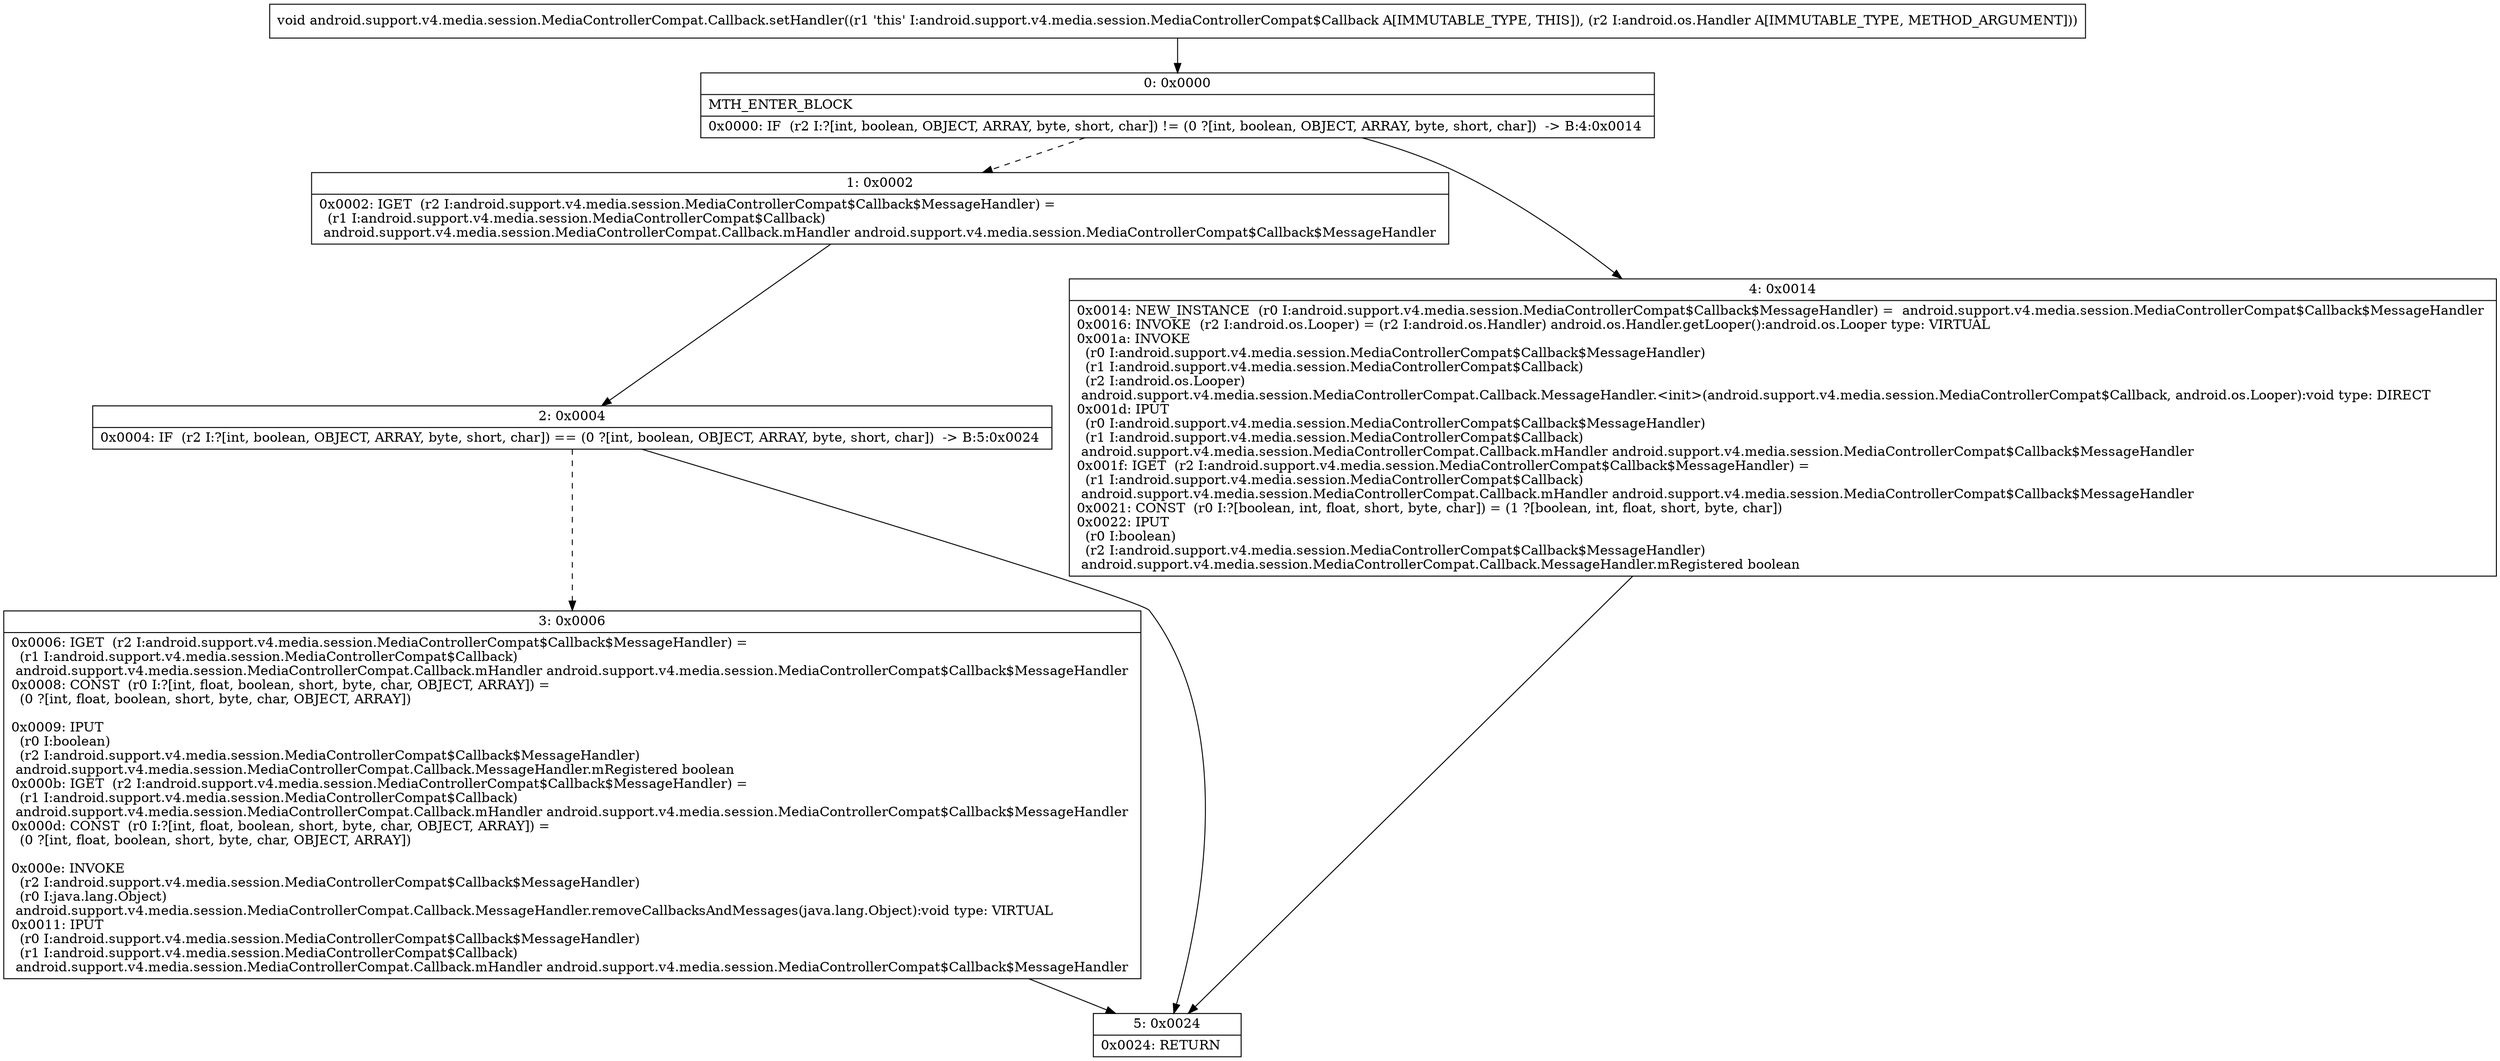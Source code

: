 digraph "CFG forandroid.support.v4.media.session.MediaControllerCompat.Callback.setHandler(Landroid\/os\/Handler;)V" {
Node_0 [shape=record,label="{0\:\ 0x0000|MTH_ENTER_BLOCK\l|0x0000: IF  (r2 I:?[int, boolean, OBJECT, ARRAY, byte, short, char]) != (0 ?[int, boolean, OBJECT, ARRAY, byte, short, char])  \-\> B:4:0x0014 \l}"];
Node_1 [shape=record,label="{1\:\ 0x0002|0x0002: IGET  (r2 I:android.support.v4.media.session.MediaControllerCompat$Callback$MessageHandler) = \l  (r1 I:android.support.v4.media.session.MediaControllerCompat$Callback)\l android.support.v4.media.session.MediaControllerCompat.Callback.mHandler android.support.v4.media.session.MediaControllerCompat$Callback$MessageHandler \l}"];
Node_2 [shape=record,label="{2\:\ 0x0004|0x0004: IF  (r2 I:?[int, boolean, OBJECT, ARRAY, byte, short, char]) == (0 ?[int, boolean, OBJECT, ARRAY, byte, short, char])  \-\> B:5:0x0024 \l}"];
Node_3 [shape=record,label="{3\:\ 0x0006|0x0006: IGET  (r2 I:android.support.v4.media.session.MediaControllerCompat$Callback$MessageHandler) = \l  (r1 I:android.support.v4.media.session.MediaControllerCompat$Callback)\l android.support.v4.media.session.MediaControllerCompat.Callback.mHandler android.support.v4.media.session.MediaControllerCompat$Callback$MessageHandler \l0x0008: CONST  (r0 I:?[int, float, boolean, short, byte, char, OBJECT, ARRAY]) = \l  (0 ?[int, float, boolean, short, byte, char, OBJECT, ARRAY])\l \l0x0009: IPUT  \l  (r0 I:boolean)\l  (r2 I:android.support.v4.media.session.MediaControllerCompat$Callback$MessageHandler)\l android.support.v4.media.session.MediaControllerCompat.Callback.MessageHandler.mRegistered boolean \l0x000b: IGET  (r2 I:android.support.v4.media.session.MediaControllerCompat$Callback$MessageHandler) = \l  (r1 I:android.support.v4.media.session.MediaControllerCompat$Callback)\l android.support.v4.media.session.MediaControllerCompat.Callback.mHandler android.support.v4.media.session.MediaControllerCompat$Callback$MessageHandler \l0x000d: CONST  (r0 I:?[int, float, boolean, short, byte, char, OBJECT, ARRAY]) = \l  (0 ?[int, float, boolean, short, byte, char, OBJECT, ARRAY])\l \l0x000e: INVOKE  \l  (r2 I:android.support.v4.media.session.MediaControllerCompat$Callback$MessageHandler)\l  (r0 I:java.lang.Object)\l android.support.v4.media.session.MediaControllerCompat.Callback.MessageHandler.removeCallbacksAndMessages(java.lang.Object):void type: VIRTUAL \l0x0011: IPUT  \l  (r0 I:android.support.v4.media.session.MediaControllerCompat$Callback$MessageHandler)\l  (r1 I:android.support.v4.media.session.MediaControllerCompat$Callback)\l android.support.v4.media.session.MediaControllerCompat.Callback.mHandler android.support.v4.media.session.MediaControllerCompat$Callback$MessageHandler \l}"];
Node_4 [shape=record,label="{4\:\ 0x0014|0x0014: NEW_INSTANCE  (r0 I:android.support.v4.media.session.MediaControllerCompat$Callback$MessageHandler) =  android.support.v4.media.session.MediaControllerCompat$Callback$MessageHandler \l0x0016: INVOKE  (r2 I:android.os.Looper) = (r2 I:android.os.Handler) android.os.Handler.getLooper():android.os.Looper type: VIRTUAL \l0x001a: INVOKE  \l  (r0 I:android.support.v4.media.session.MediaControllerCompat$Callback$MessageHandler)\l  (r1 I:android.support.v4.media.session.MediaControllerCompat$Callback)\l  (r2 I:android.os.Looper)\l android.support.v4.media.session.MediaControllerCompat.Callback.MessageHandler.\<init\>(android.support.v4.media.session.MediaControllerCompat$Callback, android.os.Looper):void type: DIRECT \l0x001d: IPUT  \l  (r0 I:android.support.v4.media.session.MediaControllerCompat$Callback$MessageHandler)\l  (r1 I:android.support.v4.media.session.MediaControllerCompat$Callback)\l android.support.v4.media.session.MediaControllerCompat.Callback.mHandler android.support.v4.media.session.MediaControllerCompat$Callback$MessageHandler \l0x001f: IGET  (r2 I:android.support.v4.media.session.MediaControllerCompat$Callback$MessageHandler) = \l  (r1 I:android.support.v4.media.session.MediaControllerCompat$Callback)\l android.support.v4.media.session.MediaControllerCompat.Callback.mHandler android.support.v4.media.session.MediaControllerCompat$Callback$MessageHandler \l0x0021: CONST  (r0 I:?[boolean, int, float, short, byte, char]) = (1 ?[boolean, int, float, short, byte, char]) \l0x0022: IPUT  \l  (r0 I:boolean)\l  (r2 I:android.support.v4.media.session.MediaControllerCompat$Callback$MessageHandler)\l android.support.v4.media.session.MediaControllerCompat.Callback.MessageHandler.mRegistered boolean \l}"];
Node_5 [shape=record,label="{5\:\ 0x0024|0x0024: RETURN   \l}"];
MethodNode[shape=record,label="{void android.support.v4.media.session.MediaControllerCompat.Callback.setHandler((r1 'this' I:android.support.v4.media.session.MediaControllerCompat$Callback A[IMMUTABLE_TYPE, THIS]), (r2 I:android.os.Handler A[IMMUTABLE_TYPE, METHOD_ARGUMENT])) }"];
MethodNode -> Node_0;
Node_0 -> Node_1[style=dashed];
Node_0 -> Node_4;
Node_1 -> Node_2;
Node_2 -> Node_3[style=dashed];
Node_2 -> Node_5;
Node_3 -> Node_5;
Node_4 -> Node_5;
}

